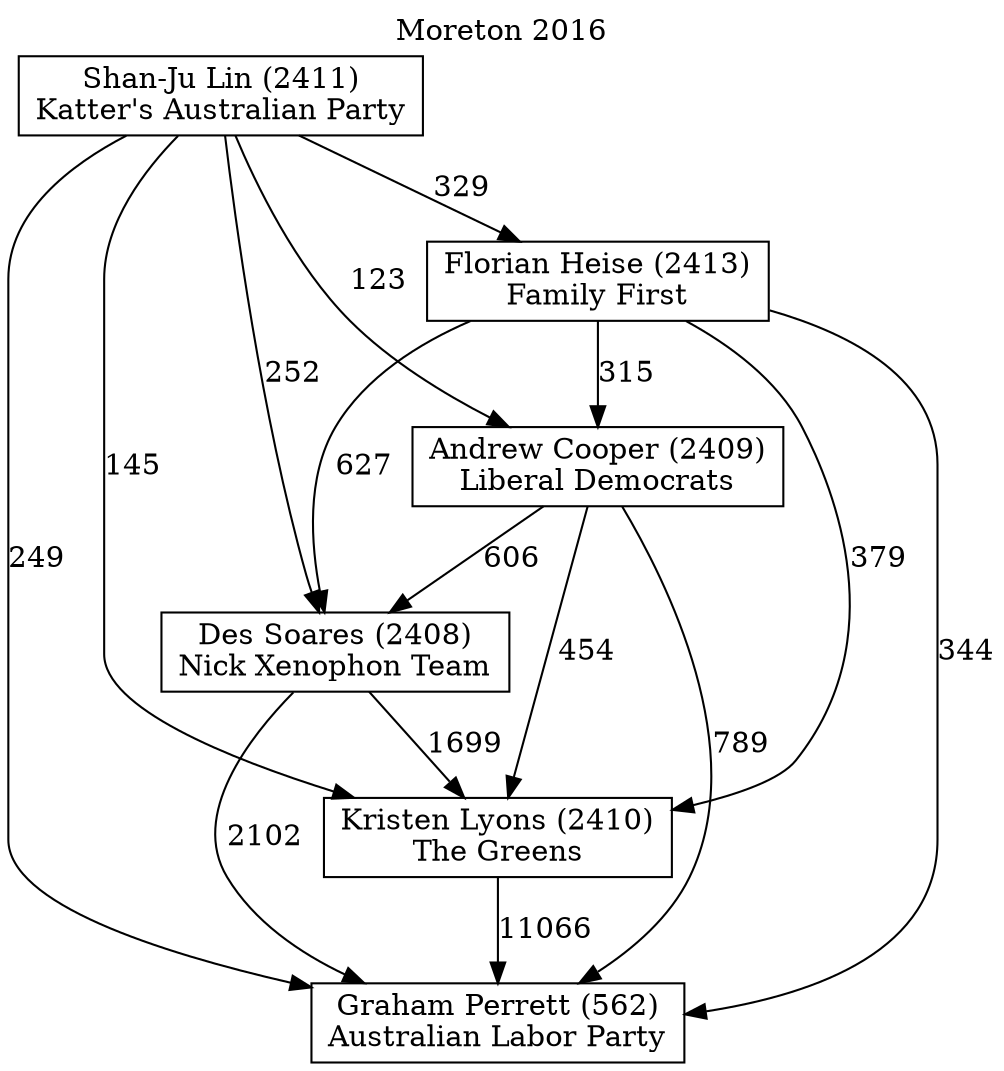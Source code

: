 // House preference flow
digraph "Graham Perrett (562)_Moreton_2016" {
	graph [label="Moreton 2016" labelloc=t mclimit=10]
	node [shape=box]
	"Florian Heise (2413)" [label="Florian Heise (2413)
Family First"]
	"Shan-Ju Lin (2411)" [label="Shan-Ju Lin (2411)
Katter's Australian Party"]
	"Andrew Cooper (2409)" [label="Andrew Cooper (2409)
Liberal Democrats"]
	"Kristen Lyons (2410)" [label="Kristen Lyons (2410)
The Greens"]
	"Graham Perrett (562)" [label="Graham Perrett (562)
Australian Labor Party"]
	"Des Soares (2408)" [label="Des Soares (2408)
Nick Xenophon Team"]
	"Shan-Ju Lin (2411)" -> "Andrew Cooper (2409)" [label=123]
	"Andrew Cooper (2409)" -> "Des Soares (2408)" [label=606]
	"Florian Heise (2413)" -> "Graham Perrett (562)" [label=344]
	"Shan-Ju Lin (2411)" -> "Florian Heise (2413)" [label=329]
	"Des Soares (2408)" -> "Kristen Lyons (2410)" [label=1699]
	"Florian Heise (2413)" -> "Des Soares (2408)" [label=627]
	"Florian Heise (2413)" -> "Kristen Lyons (2410)" [label=379]
	"Kristen Lyons (2410)" -> "Graham Perrett (562)" [label=11066]
	"Shan-Ju Lin (2411)" -> "Graham Perrett (562)" [label=249]
	"Florian Heise (2413)" -> "Andrew Cooper (2409)" [label=315]
	"Andrew Cooper (2409)" -> "Kristen Lyons (2410)" [label=454]
	"Andrew Cooper (2409)" -> "Graham Perrett (562)" [label=789]
	"Shan-Ju Lin (2411)" -> "Kristen Lyons (2410)" [label=145]
	"Des Soares (2408)" -> "Graham Perrett (562)" [label=2102]
	"Shan-Ju Lin (2411)" -> "Des Soares (2408)" [label=252]
}

